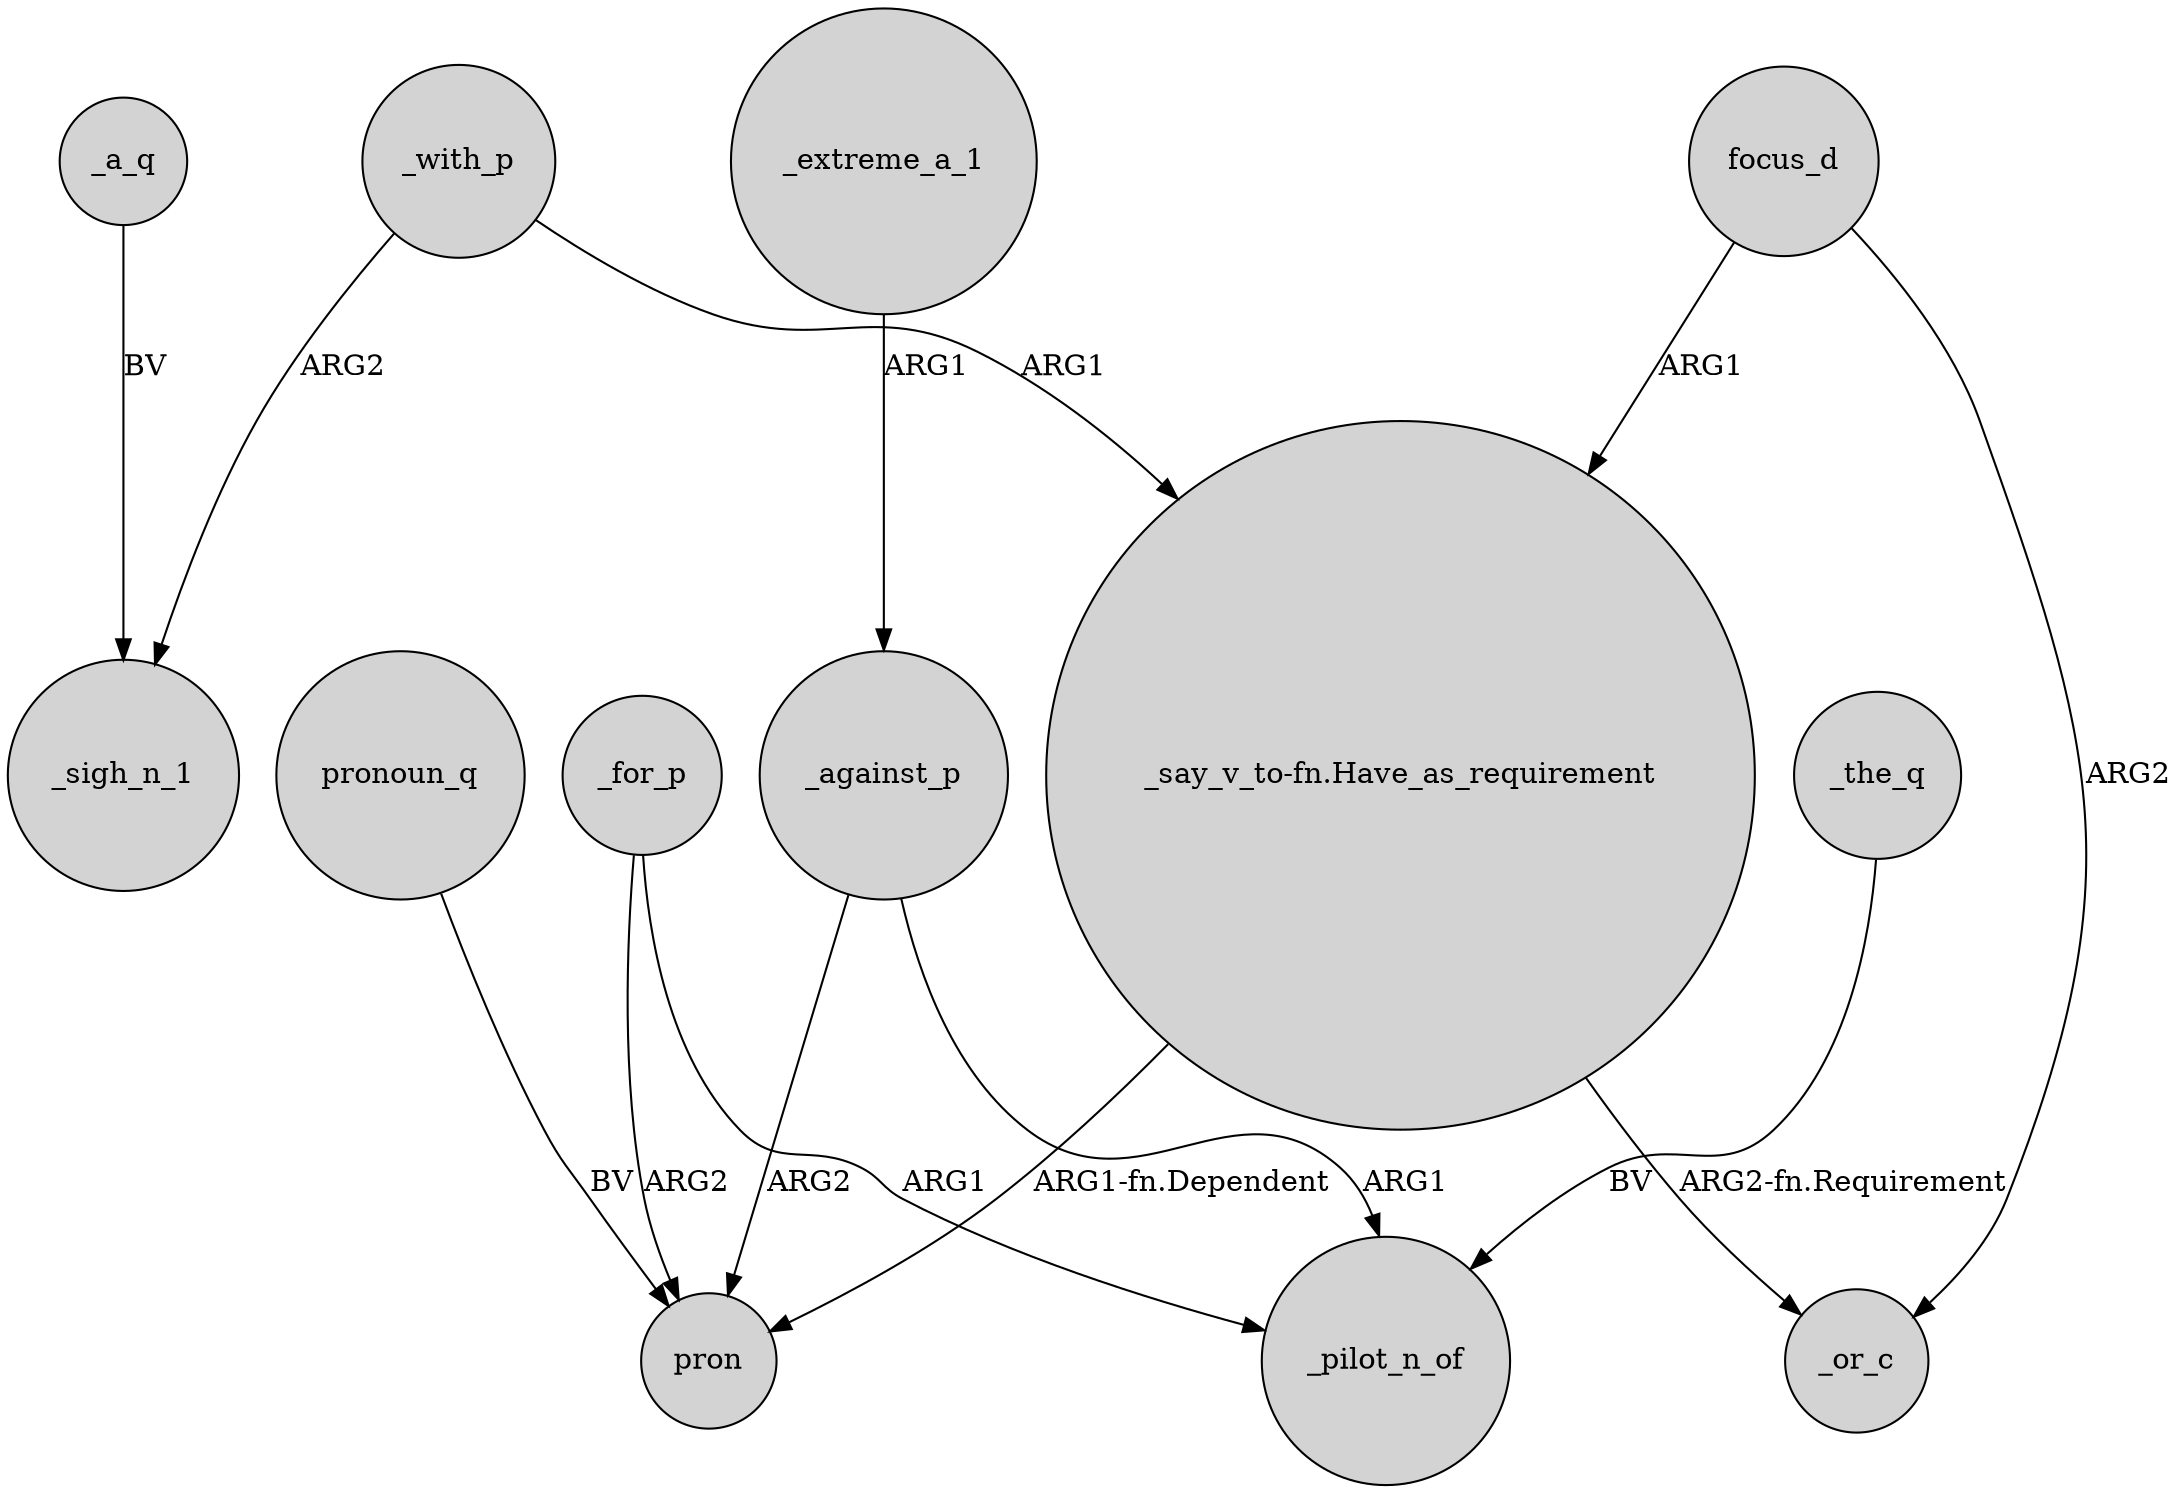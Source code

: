 digraph {
	node [shape=circle style=filled]
	_with_p -> _sigh_n_1 [label=ARG2]
	_extreme_a_1 -> _against_p [label=ARG1]
	_for_p -> pron [label=ARG2]
	_for_p -> _pilot_n_of [label=ARG1]
	"_say_v_to-fn.Have_as_requirement" -> pron [label="ARG1-fn.Dependent"]
	_against_p -> pron [label=ARG2]
	_with_p -> "_say_v_to-fn.Have_as_requirement" [label=ARG1]
	_against_p -> _pilot_n_of [label=ARG1]
	_a_q -> _sigh_n_1 [label=BV]
	focus_d -> _or_c [label=ARG2]
	pronoun_q -> pron [label=BV]
	focus_d -> "_say_v_to-fn.Have_as_requirement" [label=ARG1]
	_the_q -> _pilot_n_of [label=BV]
	"_say_v_to-fn.Have_as_requirement" -> _or_c [label="ARG2-fn.Requirement"]
}
